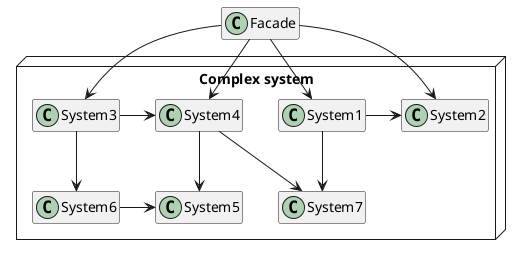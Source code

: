 /' FACADE '/

@startuml

class Facade

package "Complex system" <<Node>> {
    class System1
    class System2
    class System3
    class System4 
    class System5
    class System6 
    class System7 
}

hide empty members

Facade --> System1
Facade --> System2
Facade --> System3
Facade --> System4
System1 -> System2
System1 --> System7
System4 --> System7
System4 --> System5
System3 --> System6
System6 -> System5
System3 -> System4

@enduml